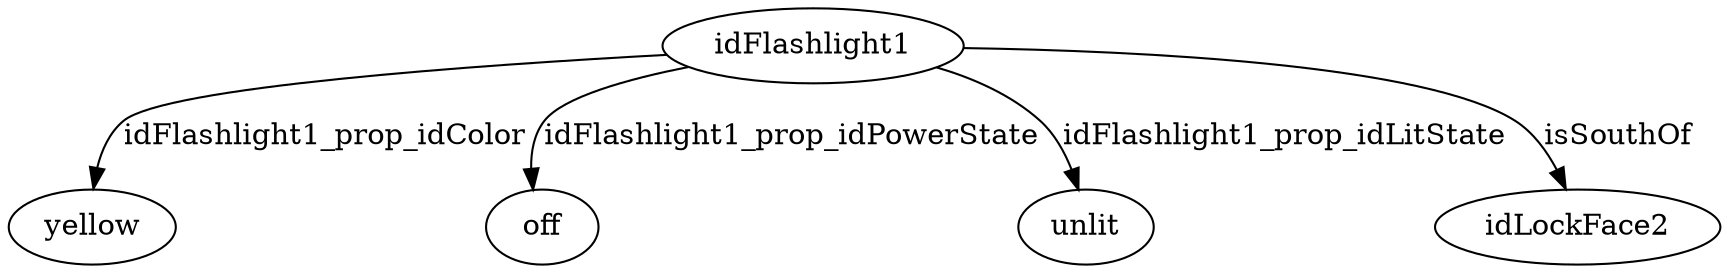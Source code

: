 strict digraph  {
idFlashlight1 [node_type=entity_node, root=root];
yellow;
off;
unlit;
idLockFace2;
idFlashlight1 -> yellow  [edge_type=property, label=idFlashlight1_prop_idColor];
idFlashlight1 -> off  [edge_type=property, label=idFlashlight1_prop_idPowerState];
idFlashlight1 -> unlit  [edge_type=property, label=idFlashlight1_prop_idLitState];
idFlashlight1 -> idLockFace2  [edge_type=relationship, label=isSouthOf];
}
